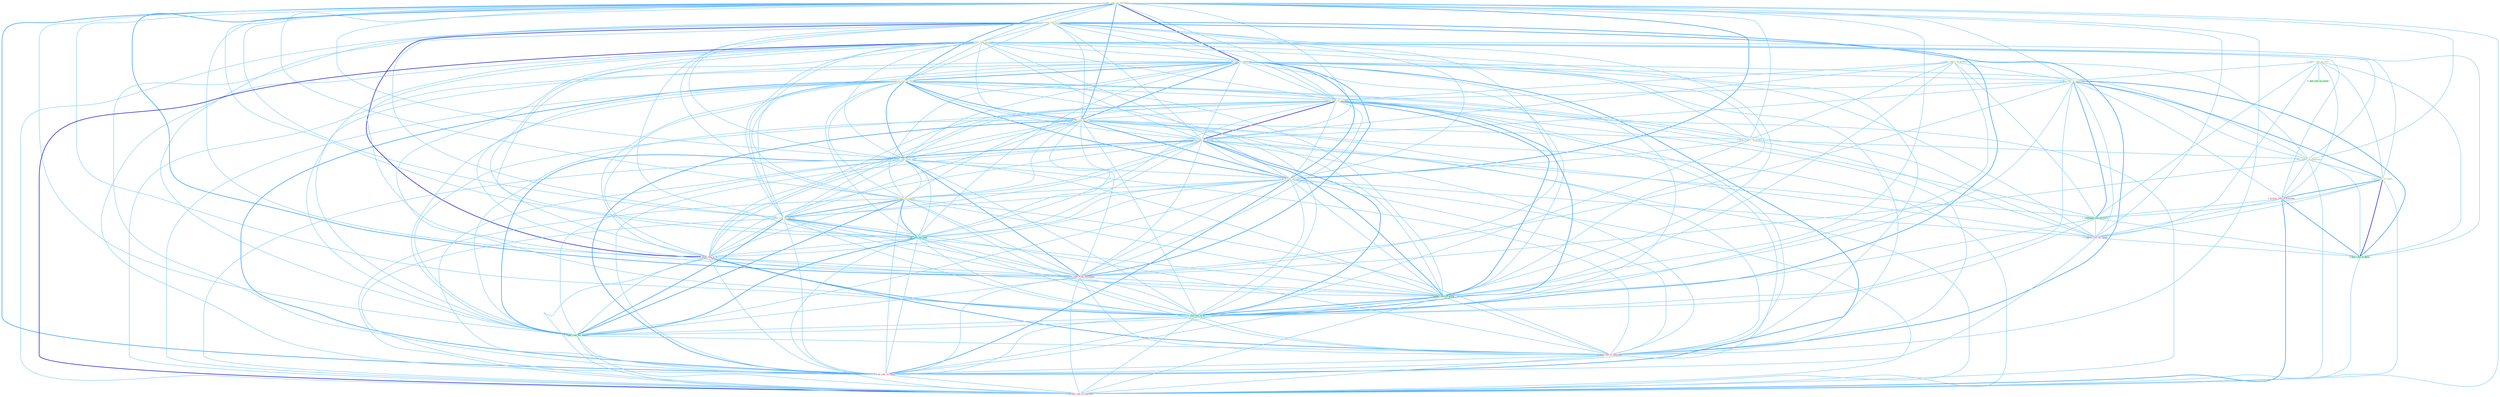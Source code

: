 Graph G{ 
    node
    [shape=polygon,style=filled,width=.5,height=.06,color="#BDFCC9",fixedsize=true,fontsize=4,
    fontcolor="#2f4f4f"];
    {node
    [color="#ffffe0", fontcolor="#8b7d6b"] "1_rais_rate_on_entitynam " "0_ignor_role_as_sourc " "1_credit_report_of_genocid " "0_reset_rate_to_% " "0_increas_rate_in_coupl " "1_cut_rate_on_entitynam " "1_plai_role_of_entitynam " "1_lower_rate_on_billion " "1_slow_rate_of_increas " "1_drive_rate_on_secur " "1_hear_report_on_experi " "1_reduc_rate_of_increas " "0_told_report_in_entitynam " "0_lower_rate_from_hold " "1_have_rate_on_vote " "0_plai_role_in_region " "1_set_rate_for_station " "1_offer_rate_for_packag "}
{node [color="#fff0f5", fontcolor="#b22222"] "1_portrai_role_in_yearnum " "0_push_rate_to_% " "0_receiv_rate_from_entitynam " "0_support_role_on_condit " "0_nudg_rate_to_othernum " "0_ha_rate_on_morn " "0_increas_rate_in_yearnum "}
edge [color="#B0E2FF"];

	"1_rais_rate_on_entitynam " -- "0_reset_rate_to_% " [w="1", color="#87cefa" ];
	"1_rais_rate_on_entitynam " -- "0_increas_rate_in_coupl " [w="1", color="#87cefa" ];
	"1_rais_rate_on_entitynam " -- "1_cut_rate_on_entitynam " [w="3", color="#0000cd" , len=0.6];
	"1_rais_rate_on_entitynam " -- "1_plai_role_of_entitynam " [w="1", color="#87cefa" ];
	"1_rais_rate_on_entitynam " -- "1_lower_rate_on_billion " [w="2", color="#1e90ff" , len=0.8];
	"1_rais_rate_on_entitynam " -- "1_slow_rate_of_increas " [w="1", color="#87cefa" ];
	"1_rais_rate_on_entitynam " -- "1_drive_rate_on_secur " [w="2", color="#1e90ff" , len=0.8];
	"1_rais_rate_on_entitynam " -- "1_hear_report_on_experi " [w="1", color="#87cefa" ];
	"1_rais_rate_on_entitynam " -- "1_reduc_rate_of_increas " [w="1", color="#87cefa" ];
	"1_rais_rate_on_entitynam " -- "0_told_report_in_entitynam " [w="1", color="#87cefa" ];
	"1_rais_rate_on_entitynam " -- "0_lower_rate_from_hold " [w="1", color="#87cefa" ];
	"1_rais_rate_on_entitynam " -- "1_have_rate_on_vote " [w="2", color="#1e90ff" , len=0.8];
	"1_rais_rate_on_entitynam " -- "1_set_rate_for_station " [w="1", color="#87cefa" ];
	"1_rais_rate_on_entitynam " -- "1_offer_rate_for_packag " [w="1", color="#87cefa" ];
	"1_rais_rate_on_entitynam " -- "1_pai_rate_for_fund " [w="1", color="#87cefa" ];
	"1_rais_rate_on_entitynam " -- "0_push_rate_to_% " [w="1", color="#87cefa" ];
	"1_rais_rate_on_entitynam " -- "0_receiv_rate_from_entitynam " [w="2", color="#1e90ff" , len=0.8];
	"1_rais_rate_on_entitynam " -- "1_compar_rate_of_group " [w="1", color="#87cefa" ];
	"1_rais_rate_on_entitynam " -- "0_support_role_on_condit " [w="1", color="#87cefa" ];
	"1_rais_rate_on_entitynam " -- "1_had_rate_of_% " [w="1", color="#87cefa" ];
	"1_rais_rate_on_entitynam " -- "1_reduc_rate_for_deposit " [w="1", color="#87cefa" ];
	"1_rais_rate_on_entitynam " -- "0_nudg_rate_to_othernum " [w="1", color="#87cefa" ];
	"1_rais_rate_on_entitynam " -- "0_ha_rate_on_morn " [w="2", color="#1e90ff" , len=0.8];
	"1_rais_rate_on_entitynam " -- "0_increas_rate_in_yearnum " [w="1", color="#87cefa" ];
	"0_ignor_role_as_sourc " -- "1_plai_role_of_entitynam " [w="1", color="#87cefa" ];
	"0_ignor_role_as_sourc " -- "0_plai_role_in_region " [w="1", color="#87cefa" ];
	"0_ignor_role_as_sourc " -- "1_portrai_role_in_yearnum " [w="1", color="#87cefa" ];
	"0_ignor_role_as_sourc " -- "1_entitynam_role_of_court " [w="1", color="#87cefa" ];
	"0_ignor_role_as_sourc " -- "0_support_role_on_condit " [w="1", color="#87cefa" ];
	"0_ignor_role_as_sourc " -- "0_hail_rule_as_victori " [w="1", color="#87cefa" ];
	"0_ignor_role_as_sourc " -- "0_plai_role_in_decis " [w="1", color="#87cefa" ];
	"1_credit_report_of_genocid " -- "1_plai_role_of_entitynam " [w="1", color="#87cefa" ];
	"1_credit_report_of_genocid " -- "1_slow_rate_of_increas " [w="1", color="#87cefa" ];
	"1_credit_report_of_genocid " -- "1_hear_report_on_experi " [w="1", color="#87cefa" ];
	"1_credit_report_of_genocid " -- "1_reduc_rate_of_increas " [w="1", color="#87cefa" ];
	"1_credit_report_of_genocid " -- "0_told_report_in_entitynam " [w="1", color="#87cefa" ];
	"1_credit_report_of_genocid " -- "1_entitynam_role_of_court " [w="1", color="#87cefa" ];
	"1_credit_report_of_genocid " -- "1_compar_rate_of_group " [w="1", color="#87cefa" ];
	"1_credit_report_of_genocid " -- "1_had_rate_of_% " [w="1", color="#87cefa" ];
	"0_reset_rate_to_% " -- "0_increas_rate_in_coupl " [w="1", color="#87cefa" ];
	"0_reset_rate_to_% " -- "1_cut_rate_on_entitynam " [w="1", color="#87cefa" ];
	"0_reset_rate_to_% " -- "1_lower_rate_on_billion " [w="1", color="#87cefa" ];
	"0_reset_rate_to_% " -- "1_slow_rate_of_increas " [w="1", color="#87cefa" ];
	"0_reset_rate_to_% " -- "1_drive_rate_on_secur " [w="1", color="#87cefa" ];
	"0_reset_rate_to_% " -- "1_reduc_rate_of_increas " [w="1", color="#87cefa" ];
	"0_reset_rate_to_% " -- "0_lower_rate_from_hold " [w="1", color="#87cefa" ];
	"0_reset_rate_to_% " -- "1_have_rate_on_vote " [w="1", color="#87cefa" ];
	"0_reset_rate_to_% " -- "1_set_rate_for_station " [w="1", color="#87cefa" ];
	"0_reset_rate_to_% " -- "1_offer_rate_for_packag " [w="1", color="#87cefa" ];
	"0_reset_rate_to_% " -- "1_pai_rate_for_fund " [w="1", color="#87cefa" ];
	"0_reset_rate_to_% " -- "0_push_rate_to_% " [w="3", color="#0000cd" , len=0.6];
	"0_reset_rate_to_% " -- "0_receiv_rate_from_entitynam " [w="1", color="#87cefa" ];
	"0_reset_rate_to_% " -- "1_compar_rate_of_group " [w="1", color="#87cefa" ];
	"0_reset_rate_to_% " -- "1_had_rate_of_% " [w="2", color="#1e90ff" , len=0.8];
	"0_reset_rate_to_% " -- "1_reduc_rate_for_deposit " [w="1", color="#87cefa" ];
	"0_reset_rate_to_% " -- "0_nudg_rate_to_othernum " [w="2", color="#1e90ff" , len=0.8];
	"0_reset_rate_to_% " -- "0_ha_rate_on_morn " [w="1", color="#87cefa" ];
	"0_reset_rate_to_% " -- "0_increas_rate_in_yearnum " [w="1", color="#87cefa" ];
	"0_increas_rate_in_coupl " -- "1_cut_rate_on_entitynam " [w="1", color="#87cefa" ];
	"0_increas_rate_in_coupl " -- "1_lower_rate_on_billion " [w="1", color="#87cefa" ];
	"0_increas_rate_in_coupl " -- "1_slow_rate_of_increas " [w="1", color="#87cefa" ];
	"0_increas_rate_in_coupl " -- "1_drive_rate_on_secur " [w="1", color="#87cefa" ];
	"0_increas_rate_in_coupl " -- "1_reduc_rate_of_increas " [w="1", color="#87cefa" ];
	"0_increas_rate_in_coupl " -- "0_told_report_in_entitynam " [w="1", color="#87cefa" ];
	"0_increas_rate_in_coupl " -- "0_lower_rate_from_hold " [w="1", color="#87cefa" ];
	"0_increas_rate_in_coupl " -- "1_have_rate_on_vote " [w="1", color="#87cefa" ];
	"0_increas_rate_in_coupl " -- "0_plai_role_in_region " [w="1", color="#87cefa" ];
	"0_increas_rate_in_coupl " -- "1_set_rate_for_station " [w="1", color="#87cefa" ];
	"0_increas_rate_in_coupl " -- "1_offer_rate_for_packag " [w="1", color="#87cefa" ];
	"0_increas_rate_in_coupl " -- "1_portrai_role_in_yearnum " [w="1", color="#87cefa" ];
	"0_increas_rate_in_coupl " -- "1_pai_rate_for_fund " [w="1", color="#87cefa" ];
	"0_increas_rate_in_coupl " -- "0_push_rate_to_% " [w="1", color="#87cefa" ];
	"0_increas_rate_in_coupl " -- "0_receiv_rate_from_entitynam " [w="1", color="#87cefa" ];
	"0_increas_rate_in_coupl " -- "1_compar_rate_of_group " [w="1", color="#87cefa" ];
	"0_increas_rate_in_coupl " -- "1_had_rate_of_% " [w="1", color="#87cefa" ];
	"0_increas_rate_in_coupl " -- "1_reduc_rate_for_deposit " [w="1", color="#87cefa" ];
	"0_increas_rate_in_coupl " -- "0_nudg_rate_to_othernum " [w="1", color="#87cefa" ];
	"0_increas_rate_in_coupl " -- "0_plai_role_in_decis " [w="1", color="#87cefa" ];
	"0_increas_rate_in_coupl " -- "0_ha_rate_on_morn " [w="1", color="#87cefa" ];
	"0_increas_rate_in_coupl " -- "0_increas_rate_in_yearnum " [w="3", color="#0000cd" , len=0.6];
	"1_cut_rate_on_entitynam " -- "1_plai_role_of_entitynam " [w="1", color="#87cefa" ];
	"1_cut_rate_on_entitynam " -- "1_lower_rate_on_billion " [w="2", color="#1e90ff" , len=0.8];
	"1_cut_rate_on_entitynam " -- "1_slow_rate_of_increas " [w="1", color="#87cefa" ];
	"1_cut_rate_on_entitynam " -- "1_drive_rate_on_secur " [w="2", color="#1e90ff" , len=0.8];
	"1_cut_rate_on_entitynam " -- "1_hear_report_on_experi " [w="1", color="#87cefa" ];
	"1_cut_rate_on_entitynam " -- "1_reduc_rate_of_increas " [w="1", color="#87cefa" ];
	"1_cut_rate_on_entitynam " -- "0_told_report_in_entitynam " [w="1", color="#87cefa" ];
	"1_cut_rate_on_entitynam " -- "0_lower_rate_from_hold " [w="1", color="#87cefa" ];
	"1_cut_rate_on_entitynam " -- "1_have_rate_on_vote " [w="2", color="#1e90ff" , len=0.8];
	"1_cut_rate_on_entitynam " -- "1_set_rate_for_station " [w="1", color="#87cefa" ];
	"1_cut_rate_on_entitynam " -- "1_offer_rate_for_packag " [w="1", color="#87cefa" ];
	"1_cut_rate_on_entitynam " -- "1_pai_rate_for_fund " [w="1", color="#87cefa" ];
	"1_cut_rate_on_entitynam " -- "0_push_rate_to_% " [w="1", color="#87cefa" ];
	"1_cut_rate_on_entitynam " -- "0_receiv_rate_from_entitynam " [w="2", color="#1e90ff" , len=0.8];
	"1_cut_rate_on_entitynam " -- "1_compar_rate_of_group " [w="1", color="#87cefa" ];
	"1_cut_rate_on_entitynam " -- "0_support_role_on_condit " [w="1", color="#87cefa" ];
	"1_cut_rate_on_entitynam " -- "1_had_rate_of_% " [w="1", color="#87cefa" ];
	"1_cut_rate_on_entitynam " -- "1_reduc_rate_for_deposit " [w="1", color="#87cefa" ];
	"1_cut_rate_on_entitynam " -- "0_nudg_rate_to_othernum " [w="1", color="#87cefa" ];
	"1_cut_rate_on_entitynam " -- "0_ha_rate_on_morn " [w="2", color="#1e90ff" , len=0.8];
	"1_cut_rate_on_entitynam " -- "0_increas_rate_in_yearnum " [w="1", color="#87cefa" ];
	"1_plai_role_of_entitynam " -- "1_slow_rate_of_increas " [w="1", color="#87cefa" ];
	"1_plai_role_of_entitynam " -- "1_reduc_rate_of_increas " [w="1", color="#87cefa" ];
	"1_plai_role_of_entitynam " -- "0_told_report_in_entitynam " [w="1", color="#87cefa" ];
	"1_plai_role_of_entitynam " -- "0_plai_role_in_region " [w="2", color="#1e90ff" , len=0.8];
	"1_plai_role_of_entitynam " -- "1_portrai_role_in_yearnum " [w="1", color="#87cefa" ];
	"1_plai_role_of_entitynam " -- "1_entitynam_role_of_court " [w="2", color="#1e90ff" , len=0.8];
	"1_plai_role_of_entitynam " -- "0_receiv_rate_from_entitynam " [w="1", color="#87cefa" ];
	"1_plai_role_of_entitynam " -- "1_compar_rate_of_group " [w="1", color="#87cefa" ];
	"1_plai_role_of_entitynam " -- "0_support_role_on_condit " [w="1", color="#87cefa" ];
	"1_plai_role_of_entitynam " -- "1_had_rate_of_% " [w="1", color="#87cefa" ];
	"1_plai_role_of_entitynam " -- "0_plai_role_in_decis " [w="2", color="#1e90ff" , len=0.8];
	"1_lower_rate_on_billion " -- "1_slow_rate_of_increas " [w="1", color="#87cefa" ];
	"1_lower_rate_on_billion " -- "1_drive_rate_on_secur " [w="2", color="#1e90ff" , len=0.8];
	"1_lower_rate_on_billion " -- "1_hear_report_on_experi " [w="1", color="#87cefa" ];
	"1_lower_rate_on_billion " -- "1_reduc_rate_of_increas " [w="1", color="#87cefa" ];
	"1_lower_rate_on_billion " -- "0_lower_rate_from_hold " [w="2", color="#1e90ff" , len=0.8];
	"1_lower_rate_on_billion " -- "1_have_rate_on_vote " [w="2", color="#1e90ff" , len=0.8];
	"1_lower_rate_on_billion " -- "1_set_rate_for_station " [w="1", color="#87cefa" ];
	"1_lower_rate_on_billion " -- "1_offer_rate_for_packag " [w="1", color="#87cefa" ];
	"1_lower_rate_on_billion " -- "1_pai_rate_for_fund " [w="1", color="#87cefa" ];
	"1_lower_rate_on_billion " -- "0_push_rate_to_% " [w="1", color="#87cefa" ];
	"1_lower_rate_on_billion " -- "0_receiv_rate_from_entitynam " [w="1", color="#87cefa" ];
	"1_lower_rate_on_billion " -- "1_compar_rate_of_group " [w="1", color="#87cefa" ];
	"1_lower_rate_on_billion " -- "0_support_role_on_condit " [w="1", color="#87cefa" ];
	"1_lower_rate_on_billion " -- "1_had_rate_of_% " [w="1", color="#87cefa" ];
	"1_lower_rate_on_billion " -- "1_reduc_rate_for_deposit " [w="1", color="#87cefa" ];
	"1_lower_rate_on_billion " -- "0_nudg_rate_to_othernum " [w="1", color="#87cefa" ];
	"1_lower_rate_on_billion " -- "0_ha_rate_on_morn " [w="2", color="#1e90ff" , len=0.8];
	"1_lower_rate_on_billion " -- "0_increas_rate_in_yearnum " [w="1", color="#87cefa" ];
	"1_slow_rate_of_increas " -- "1_drive_rate_on_secur " [w="1", color="#87cefa" ];
	"1_slow_rate_of_increas " -- "1_reduc_rate_of_increas " [w="3", color="#0000cd" , len=0.6];
	"1_slow_rate_of_increas " -- "0_lower_rate_from_hold " [w="1", color="#87cefa" ];
	"1_slow_rate_of_increas " -- "1_have_rate_on_vote " [w="1", color="#87cefa" ];
	"1_slow_rate_of_increas " -- "1_set_rate_for_station " [w="1", color="#87cefa" ];
	"1_slow_rate_of_increas " -- "1_offer_rate_for_packag " [w="1", color="#87cefa" ];
	"1_slow_rate_of_increas " -- "1_pai_rate_for_fund " [w="1", color="#87cefa" ];
	"1_slow_rate_of_increas " -- "0_push_rate_to_% " [w="1", color="#87cefa" ];
	"1_slow_rate_of_increas " -- "1_entitynam_role_of_court " [w="1", color="#87cefa" ];
	"1_slow_rate_of_increas " -- "0_receiv_rate_from_entitynam " [w="1", color="#87cefa" ];
	"1_slow_rate_of_increas " -- "1_compar_rate_of_group " [w="2", color="#1e90ff" , len=0.8];
	"1_slow_rate_of_increas " -- "1_had_rate_of_% " [w="2", color="#1e90ff" , len=0.8];
	"1_slow_rate_of_increas " -- "1_reduc_rate_for_deposit " [w="1", color="#87cefa" ];
	"1_slow_rate_of_increas " -- "0_nudg_rate_to_othernum " [w="1", color="#87cefa" ];
	"1_slow_rate_of_increas " -- "0_ha_rate_on_morn " [w="1", color="#87cefa" ];
	"1_slow_rate_of_increas " -- "0_increas_rate_in_yearnum " [w="1", color="#87cefa" ];
	"1_drive_rate_on_secur " -- "1_hear_report_on_experi " [w="1", color="#87cefa" ];
	"1_drive_rate_on_secur " -- "1_reduc_rate_of_increas " [w="1", color="#87cefa" ];
	"1_drive_rate_on_secur " -- "0_lower_rate_from_hold " [w="1", color="#87cefa" ];
	"1_drive_rate_on_secur " -- "1_have_rate_on_vote " [w="2", color="#1e90ff" , len=0.8];
	"1_drive_rate_on_secur " -- "1_set_rate_for_station " [w="1", color="#87cefa" ];
	"1_drive_rate_on_secur " -- "1_offer_rate_for_packag " [w="1", color="#87cefa" ];
	"1_drive_rate_on_secur " -- "1_pai_rate_for_fund " [w="1", color="#87cefa" ];
	"1_drive_rate_on_secur " -- "0_push_rate_to_% " [w="1", color="#87cefa" ];
	"1_drive_rate_on_secur " -- "0_receiv_rate_from_entitynam " [w="1", color="#87cefa" ];
	"1_drive_rate_on_secur " -- "1_compar_rate_of_group " [w="1", color="#87cefa" ];
	"1_drive_rate_on_secur " -- "0_support_role_on_condit " [w="1", color="#87cefa" ];
	"1_drive_rate_on_secur " -- "1_had_rate_of_% " [w="1", color="#87cefa" ];
	"1_drive_rate_on_secur " -- "1_reduc_rate_for_deposit " [w="1", color="#87cefa" ];
	"1_drive_rate_on_secur " -- "0_nudg_rate_to_othernum " [w="1", color="#87cefa" ];
	"1_drive_rate_on_secur " -- "0_ha_rate_on_morn " [w="2", color="#1e90ff" , len=0.8];
	"1_drive_rate_on_secur " -- "0_increas_rate_in_yearnum " [w="1", color="#87cefa" ];
	"1_hear_report_on_experi " -- "0_told_report_in_entitynam " [w="1", color="#87cefa" ];
	"1_hear_report_on_experi " -- "1_have_rate_on_vote " [w="1", color="#87cefa" ];
	"1_hear_report_on_experi " -- "0_support_role_on_condit " [w="1", color="#87cefa" ];
	"1_hear_report_on_experi " -- "0_ha_rate_on_morn " [w="1", color="#87cefa" ];
	"1_reduc_rate_of_increas " -- "0_lower_rate_from_hold " [w="1", color="#87cefa" ];
	"1_reduc_rate_of_increas " -- "1_have_rate_on_vote " [w="1", color="#87cefa" ];
	"1_reduc_rate_of_increas " -- "1_set_rate_for_station " [w="1", color="#87cefa" ];
	"1_reduc_rate_of_increas " -- "1_offer_rate_for_packag " [w="1", color="#87cefa" ];
	"1_reduc_rate_of_increas " -- "1_pai_rate_for_fund " [w="1", color="#87cefa" ];
	"1_reduc_rate_of_increas " -- "0_push_rate_to_% " [w="1", color="#87cefa" ];
	"1_reduc_rate_of_increas " -- "1_entitynam_role_of_court " [w="1", color="#87cefa" ];
	"1_reduc_rate_of_increas " -- "0_receiv_rate_from_entitynam " [w="1", color="#87cefa" ];
	"1_reduc_rate_of_increas " -- "1_compar_rate_of_group " [w="2", color="#1e90ff" , len=0.8];
	"1_reduc_rate_of_increas " -- "1_had_rate_of_% " [w="2", color="#1e90ff" , len=0.8];
	"1_reduc_rate_of_increas " -- "1_reduc_rate_for_deposit " [w="2", color="#1e90ff" , len=0.8];
	"1_reduc_rate_of_increas " -- "0_nudg_rate_to_othernum " [w="1", color="#87cefa" ];
	"1_reduc_rate_of_increas " -- "0_ha_rate_on_morn " [w="1", color="#87cefa" ];
	"1_reduc_rate_of_increas " -- "0_increas_rate_in_yearnum " [w="1", color="#87cefa" ];
	"0_told_report_in_entitynam " -- "0_plai_role_in_region " [w="1", color="#87cefa" ];
	"0_told_report_in_entitynam " -- "1_portrai_role_in_yearnum " [w="1", color="#87cefa" ];
	"0_told_report_in_entitynam " -- "0_receiv_rate_from_entitynam " [w="1", color="#87cefa" ];
	"0_told_report_in_entitynam " -- "0_plai_role_in_decis " [w="1", color="#87cefa" ];
	"0_told_report_in_entitynam " -- "0_increas_rate_in_yearnum " [w="1", color="#87cefa" ];
	"0_lower_rate_from_hold " -- "1_have_rate_on_vote " [w="1", color="#87cefa" ];
	"0_lower_rate_from_hold " -- "1_set_rate_for_station " [w="1", color="#87cefa" ];
	"0_lower_rate_from_hold " -- "1_offer_rate_for_packag " [w="1", color="#87cefa" ];
	"0_lower_rate_from_hold " -- "1_pai_rate_for_fund " [w="1", color="#87cefa" ];
	"0_lower_rate_from_hold " -- "0_push_rate_to_% " [w="1", color="#87cefa" ];
	"0_lower_rate_from_hold " -- "0_receiv_rate_from_entitynam " [w="2", color="#1e90ff" , len=0.8];
	"0_lower_rate_from_hold " -- "1_compar_rate_of_group " [w="1", color="#87cefa" ];
	"0_lower_rate_from_hold " -- "1_had_rate_of_% " [w="1", color="#87cefa" ];
	"0_lower_rate_from_hold " -- "1_reduc_rate_for_deposit " [w="1", color="#87cefa" ];
	"0_lower_rate_from_hold " -- "0_nudg_rate_to_othernum " [w="1", color="#87cefa" ];
	"0_lower_rate_from_hold " -- "0_ha_rate_on_morn " [w="1", color="#87cefa" ];
	"0_lower_rate_from_hold " -- "0_increas_rate_in_yearnum " [w="1", color="#87cefa" ];
	"1_have_rate_on_vote " -- "1_set_rate_for_station " [w="1", color="#87cefa" ];
	"1_have_rate_on_vote " -- "1_offer_rate_for_packag " [w="1", color="#87cefa" ];
	"1_have_rate_on_vote " -- "1_pai_rate_for_fund " [w="1", color="#87cefa" ];
	"1_have_rate_on_vote " -- "0_push_rate_to_% " [w="1", color="#87cefa" ];
	"1_have_rate_on_vote " -- "0_receiv_rate_from_entitynam " [w="1", color="#87cefa" ];
	"1_have_rate_on_vote " -- "1_compar_rate_of_group " [w="1", color="#87cefa" ];
	"1_have_rate_on_vote " -- "0_support_role_on_condit " [w="1", color="#87cefa" ];
	"1_have_rate_on_vote " -- "1_had_rate_of_% " [w="1", color="#87cefa" ];
	"1_have_rate_on_vote " -- "1_reduc_rate_for_deposit " [w="1", color="#87cefa" ];
	"1_have_rate_on_vote " -- "0_nudg_rate_to_othernum " [w="1", color="#87cefa" ];
	"1_have_rate_on_vote " -- "0_ha_rate_on_morn " [w="2", color="#1e90ff" , len=0.8];
	"1_have_rate_on_vote " -- "0_increas_rate_in_yearnum " [w="1", color="#87cefa" ];
	"0_plai_role_in_region " -- "1_portrai_role_in_yearnum " [w="2", color="#1e90ff" , len=0.8];
	"0_plai_role_in_region " -- "1_entitynam_role_of_court " [w="1", color="#87cefa" ];
	"0_plai_role_in_region " -- "0_support_role_on_condit " [w="1", color="#87cefa" ];
	"0_plai_role_in_region " -- "0_plai_role_in_decis " [w="3", color="#0000cd" , len=0.6];
	"0_plai_role_in_region " -- "0_increas_rate_in_yearnum " [w="1", color="#87cefa" ];
	"1_set_rate_for_station " -- "1_offer_rate_for_packag " [w="2", color="#1e90ff" , len=0.8];
	"1_set_rate_for_station " -- "1_pai_rate_for_fund " [w="2", color="#1e90ff" , len=0.8];
	"1_set_rate_for_station " -- "0_push_rate_to_% " [w="1", color="#87cefa" ];
	"1_set_rate_for_station " -- "0_receiv_rate_from_entitynam " [w="1", color="#87cefa" ];
	"1_set_rate_for_station " -- "1_compar_rate_of_group " [w="1", color="#87cefa" ];
	"1_set_rate_for_station " -- "1_had_rate_of_% " [w="1", color="#87cefa" ];
	"1_set_rate_for_station " -- "1_reduc_rate_for_deposit " [w="2", color="#1e90ff" , len=0.8];
	"1_set_rate_for_station " -- "0_nudg_rate_to_othernum " [w="1", color="#87cefa" ];
	"1_set_rate_for_station " -- "0_ha_rate_on_morn " [w="1", color="#87cefa" ];
	"1_set_rate_for_station " -- "0_increas_rate_in_yearnum " [w="1", color="#87cefa" ];
	"1_offer_rate_for_packag " -- "1_pai_rate_for_fund " [w="2", color="#1e90ff" , len=0.8];
	"1_offer_rate_for_packag " -- "0_push_rate_to_% " [w="1", color="#87cefa" ];
	"1_offer_rate_for_packag " -- "0_receiv_rate_from_entitynam " [w="1", color="#87cefa" ];
	"1_offer_rate_for_packag " -- "1_compar_rate_of_group " [w="1", color="#87cefa" ];
	"1_offer_rate_for_packag " -- "1_had_rate_of_% " [w="1", color="#87cefa" ];
	"1_offer_rate_for_packag " -- "1_reduc_rate_for_deposit " [w="2", color="#1e90ff" , len=0.8];
	"1_offer_rate_for_packag " -- "0_nudg_rate_to_othernum " [w="1", color="#87cefa" ];
	"1_offer_rate_for_packag " -- "0_ha_rate_on_morn " [w="1", color="#87cefa" ];
	"1_offer_rate_for_packag " -- "0_increas_rate_in_yearnum " [w="1", color="#87cefa" ];
	"1_portrai_role_in_yearnum " -- "1_entitynam_role_of_court " [w="1", color="#87cefa" ];
	"1_portrai_role_in_yearnum " -- "0_support_role_on_condit " [w="1", color="#87cefa" ];
	"1_portrai_role_in_yearnum " -- "0_plai_role_in_decis " [w="2", color="#1e90ff" , len=0.8];
	"1_portrai_role_in_yearnum " -- "0_increas_rate_in_yearnum " [w="2", color="#1e90ff" , len=0.8];
	"1_pai_rate_for_fund " -- "0_push_rate_to_% " [w="1", color="#87cefa" ];
	"1_pai_rate_for_fund " -- "0_receiv_rate_from_entitynam " [w="1", color="#87cefa" ];
	"1_pai_rate_for_fund " -- "1_compar_rate_of_group " [w="1", color="#87cefa" ];
	"1_pai_rate_for_fund " -- "1_had_rate_of_% " [w="1", color="#87cefa" ];
	"1_pai_rate_for_fund " -- "1_reduc_rate_for_deposit " [w="2", color="#1e90ff" , len=0.8];
	"1_pai_rate_for_fund " -- "0_nudg_rate_to_othernum " [w="1", color="#87cefa" ];
	"1_pai_rate_for_fund " -- "0_ha_rate_on_morn " [w="1", color="#87cefa" ];
	"1_pai_rate_for_fund " -- "0_increas_rate_in_yearnum " [w="1", color="#87cefa" ];
	"0_push_rate_to_% " -- "0_receiv_rate_from_entitynam " [w="1", color="#87cefa" ];
	"0_push_rate_to_% " -- "1_compar_rate_of_group " [w="1", color="#87cefa" ];
	"0_push_rate_to_% " -- "1_had_rate_of_% " [w="2", color="#1e90ff" , len=0.8];
	"0_push_rate_to_% " -- "1_reduc_rate_for_deposit " [w="1", color="#87cefa" ];
	"0_push_rate_to_% " -- "0_nudg_rate_to_othernum " [w="2", color="#1e90ff" , len=0.8];
	"0_push_rate_to_% " -- "0_ha_rate_on_morn " [w="1", color="#87cefa" ];
	"0_push_rate_to_% " -- "0_increas_rate_in_yearnum " [w="1", color="#87cefa" ];
	"1_entitynam_role_of_court " -- "1_compar_rate_of_group " [w="1", color="#87cefa" ];
	"1_entitynam_role_of_court " -- "0_support_role_on_condit " [w="1", color="#87cefa" ];
	"1_entitynam_role_of_court " -- "1_had_rate_of_% " [w="1", color="#87cefa" ];
	"1_entitynam_role_of_court " -- "0_plai_role_in_decis " [w="1", color="#87cefa" ];
	"0_receiv_rate_from_entitynam " -- "1_compar_rate_of_group " [w="1", color="#87cefa" ];
	"0_receiv_rate_from_entitynam " -- "1_had_rate_of_% " [w="1", color="#87cefa" ];
	"0_receiv_rate_from_entitynam " -- "1_reduc_rate_for_deposit " [w="1", color="#87cefa" ];
	"0_receiv_rate_from_entitynam " -- "0_nudg_rate_to_othernum " [w="1", color="#87cefa" ];
	"0_receiv_rate_from_entitynam " -- "0_ha_rate_on_morn " [w="1", color="#87cefa" ];
	"0_receiv_rate_from_entitynam " -- "0_increas_rate_in_yearnum " [w="1", color="#87cefa" ];
	"1_compar_rate_of_group " -- "1_had_rate_of_% " [w="2", color="#1e90ff" , len=0.8];
	"1_compar_rate_of_group " -- "1_reduc_rate_for_deposit " [w="1", color="#87cefa" ];
	"1_compar_rate_of_group " -- "0_nudg_rate_to_othernum " [w="1", color="#87cefa" ];
	"1_compar_rate_of_group " -- "0_ha_rate_on_morn " [w="1", color="#87cefa" ];
	"1_compar_rate_of_group " -- "0_increas_rate_in_yearnum " [w="1", color="#87cefa" ];
	"0_support_role_on_condit " -- "0_plai_role_in_decis " [w="1", color="#87cefa" ];
	"0_support_role_on_condit " -- "0_ha_rate_on_morn " [w="1", color="#87cefa" ];
	"1_had_rate_of_% " -- "1_reduc_rate_for_deposit " [w="1", color="#87cefa" ];
	"1_had_rate_of_% " -- "0_nudg_rate_to_othernum " [w="1", color="#87cefa" ];
	"1_had_rate_of_% " -- "0_ha_rate_on_morn " [w="1", color="#87cefa" ];
	"1_had_rate_of_% " -- "0_increas_rate_in_yearnum " [w="1", color="#87cefa" ];
	"1_reduc_rate_for_deposit " -- "0_nudg_rate_to_othernum " [w="1", color="#87cefa" ];
	"1_reduc_rate_for_deposit " -- "0_ha_rate_on_morn " [w="1", color="#87cefa" ];
	"1_reduc_rate_for_deposit " -- "0_increas_rate_in_yearnum " [w="1", color="#87cefa" ];
	"0_nudg_rate_to_othernum " -- "0_ha_rate_on_morn " [w="1", color="#87cefa" ];
	"0_nudg_rate_to_othernum " -- "0_increas_rate_in_yearnum " [w="1", color="#87cefa" ];
	"0_plai_role_in_decis " -- "0_increas_rate_in_yearnum " [w="1", color="#87cefa" ];
	"0_ha_rate_on_morn " -- "0_increas_rate_in_yearnum " [w="1", color="#87cefa" ];
}